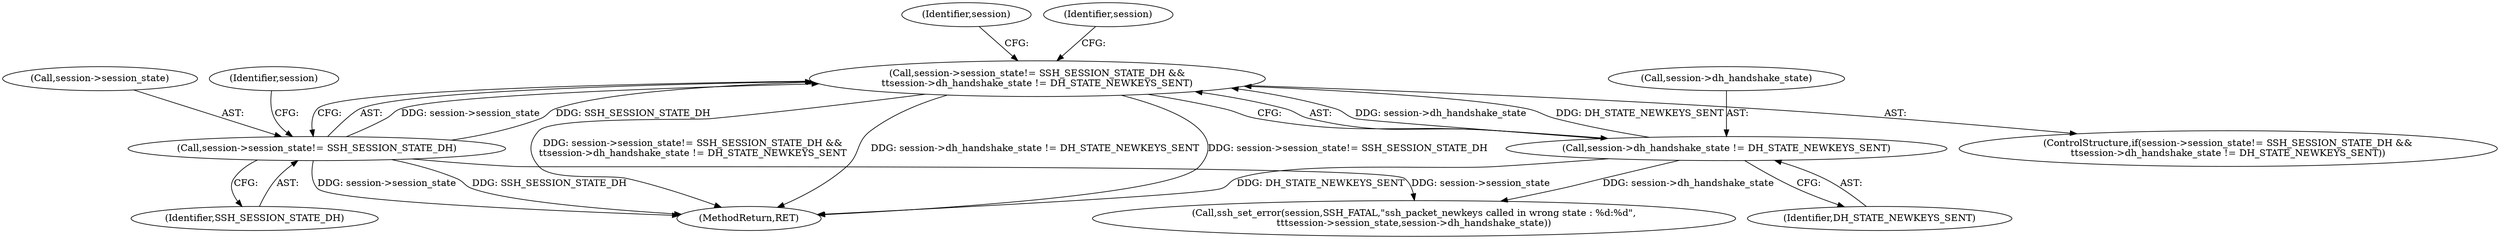 digraph "1_libssh_94f6955fbaee6fda9385a23e505497efe21f5b4f_0@del" {
"1000130" [label="(Call,session->session_state!= SSH_SESSION_STATE_DH &&\n\t\tsession->dh_handshake_state != DH_STATE_NEWKEYS_SENT)"];
"1000131" [label="(Call,session->session_state!= SSH_SESSION_STATE_DH)"];
"1000136" [label="(Call,session->dh_handshake_state != DH_STATE_NEWKEYS_SENT)"];
"1000136" [label="(Call,session->dh_handshake_state != DH_STATE_NEWKEYS_SENT)"];
"1000135" [label="(Identifier,SSH_SESSION_STATE_DH)"];
"1000129" [label="(ControlStructure,if(session->session_state!= SSH_SESSION_STATE_DH &&\n\t\tsession->dh_handshake_state != DH_STATE_NEWKEYS_SENT))"];
"1000132" [label="(Call,session->session_state)"];
"1000391" [label="(MethodReturn,RET)"];
"1000131" [label="(Call,session->session_state!= SSH_SESSION_STATE_DH)"];
"1000138" [label="(Identifier,session)"];
"1000137" [label="(Call,session->dh_handshake_state)"];
"1000142" [label="(Call,ssh_set_error(session,SSH_FATAL,\"ssh_packet_newkeys called in wrong state : %d:%d\",\n\t\t\tsession->session_state,session->dh_handshake_state))"];
"1000155" [label="(Identifier,session)"];
"1000143" [label="(Identifier,session)"];
"1000140" [label="(Identifier,DH_STATE_NEWKEYS_SENT)"];
"1000130" [label="(Call,session->session_state!= SSH_SESSION_STATE_DH &&\n\t\tsession->dh_handshake_state != DH_STATE_NEWKEYS_SENT)"];
"1000130" -> "1000129"  [label="AST: "];
"1000130" -> "1000131"  [label="CFG: "];
"1000130" -> "1000136"  [label="CFG: "];
"1000131" -> "1000130"  [label="AST: "];
"1000136" -> "1000130"  [label="AST: "];
"1000143" -> "1000130"  [label="CFG: "];
"1000155" -> "1000130"  [label="CFG: "];
"1000130" -> "1000391"  [label="DDG: session->session_state!= SSH_SESSION_STATE_DH &&\n\t\tsession->dh_handshake_state != DH_STATE_NEWKEYS_SENT"];
"1000130" -> "1000391"  [label="DDG: session->dh_handshake_state != DH_STATE_NEWKEYS_SENT"];
"1000130" -> "1000391"  [label="DDG: session->session_state!= SSH_SESSION_STATE_DH"];
"1000131" -> "1000130"  [label="DDG: session->session_state"];
"1000131" -> "1000130"  [label="DDG: SSH_SESSION_STATE_DH"];
"1000136" -> "1000130"  [label="DDG: session->dh_handshake_state"];
"1000136" -> "1000130"  [label="DDG: DH_STATE_NEWKEYS_SENT"];
"1000131" -> "1000135"  [label="CFG: "];
"1000132" -> "1000131"  [label="AST: "];
"1000135" -> "1000131"  [label="AST: "];
"1000138" -> "1000131"  [label="CFG: "];
"1000131" -> "1000391"  [label="DDG: session->session_state"];
"1000131" -> "1000391"  [label="DDG: SSH_SESSION_STATE_DH"];
"1000131" -> "1000142"  [label="DDG: session->session_state"];
"1000136" -> "1000140"  [label="CFG: "];
"1000137" -> "1000136"  [label="AST: "];
"1000140" -> "1000136"  [label="AST: "];
"1000136" -> "1000391"  [label="DDG: DH_STATE_NEWKEYS_SENT"];
"1000136" -> "1000142"  [label="DDG: session->dh_handshake_state"];
}
